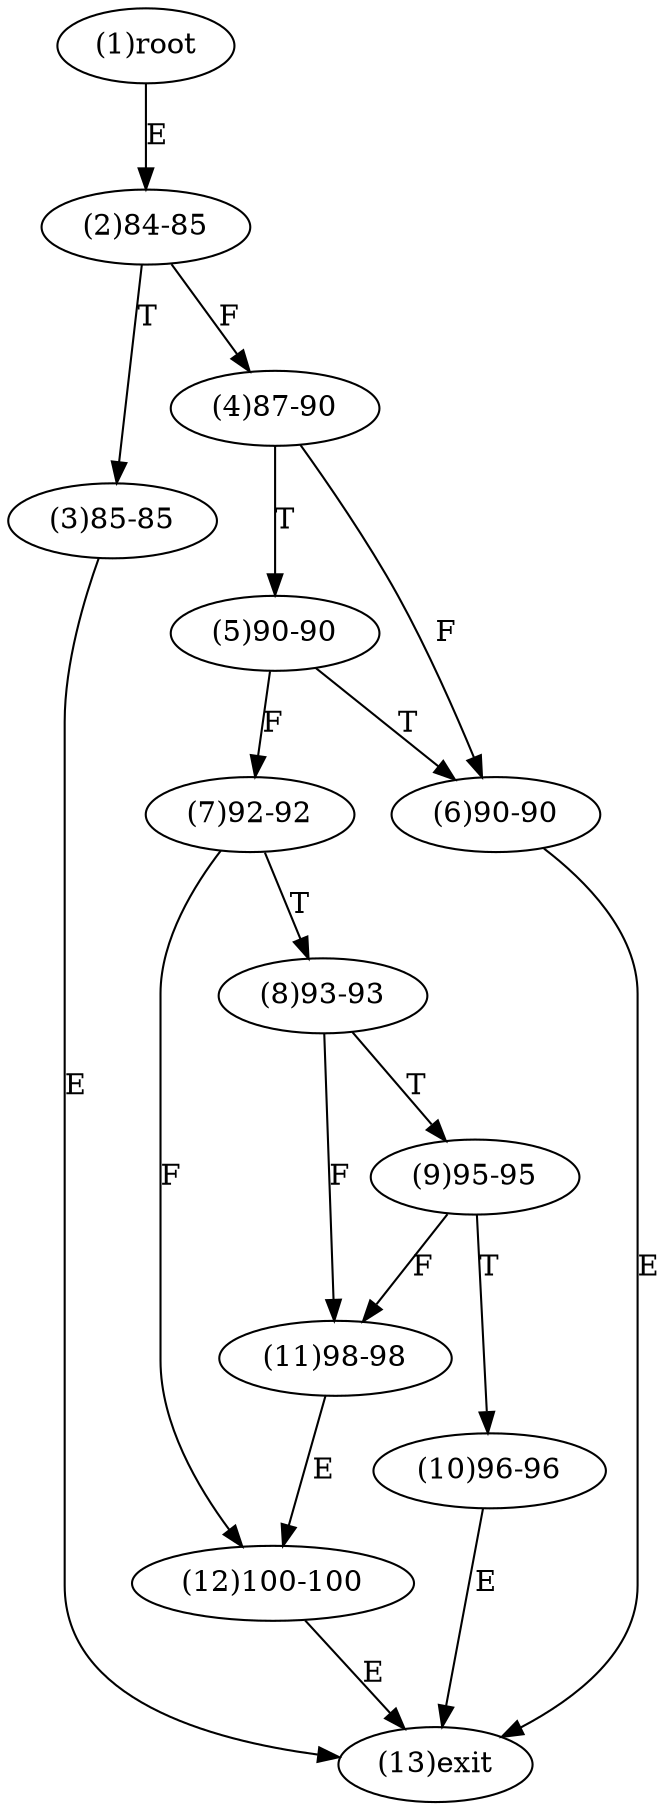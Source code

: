 digraph "" { 
1[ label="(1)root"];
2[ label="(2)84-85"];
3[ label="(3)85-85"];
4[ label="(4)87-90"];
5[ label="(5)90-90"];
6[ label="(6)90-90"];
7[ label="(7)92-92"];
8[ label="(8)93-93"];
9[ label="(9)95-95"];
10[ label="(10)96-96"];
11[ label="(11)98-98"];
12[ label="(12)100-100"];
13[ label="(13)exit"];
1->2[ label="E"];
2->4[ label="F"];
2->3[ label="T"];
3->13[ label="E"];
4->6[ label="F"];
4->5[ label="T"];
5->7[ label="F"];
5->6[ label="T"];
6->13[ label="E"];
7->12[ label="F"];
7->8[ label="T"];
8->11[ label="F"];
8->9[ label="T"];
9->11[ label="F"];
9->10[ label="T"];
10->13[ label="E"];
11->12[ label="E"];
12->13[ label="E"];
}